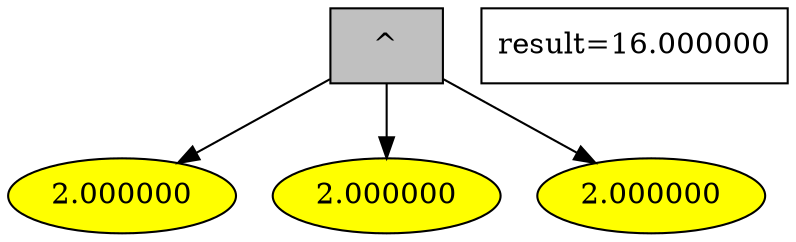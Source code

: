 digraph G {
1 [style = filled, label="^", shape = box, fillcolor="grey"];
1->0;
0 [style = filled, label="2.000000", fillcolor="yellow"];
1->2;
2 [style = filled, label="2.000000", fillcolor="yellow"];
1->3;
3 [style = filled, label="2.000000", fillcolor="yellow"];
"result=16.000000" [shape=box];
}

